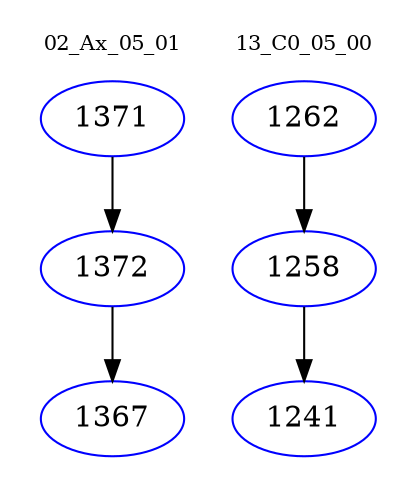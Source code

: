 digraph{
subgraph cluster_0 {
color = white
label = "02_Ax_05_01";
fontsize=10;
T0_1371 [label="1371", color="blue"]
T0_1371 -> T0_1372 [color="black"]
T0_1372 [label="1372", color="blue"]
T0_1372 -> T0_1367 [color="black"]
T0_1367 [label="1367", color="blue"]
}
subgraph cluster_1 {
color = white
label = "13_C0_05_00";
fontsize=10;
T1_1262 [label="1262", color="blue"]
T1_1262 -> T1_1258 [color="black"]
T1_1258 [label="1258", color="blue"]
T1_1258 -> T1_1241 [color="black"]
T1_1241 [label="1241", color="blue"]
}
}
